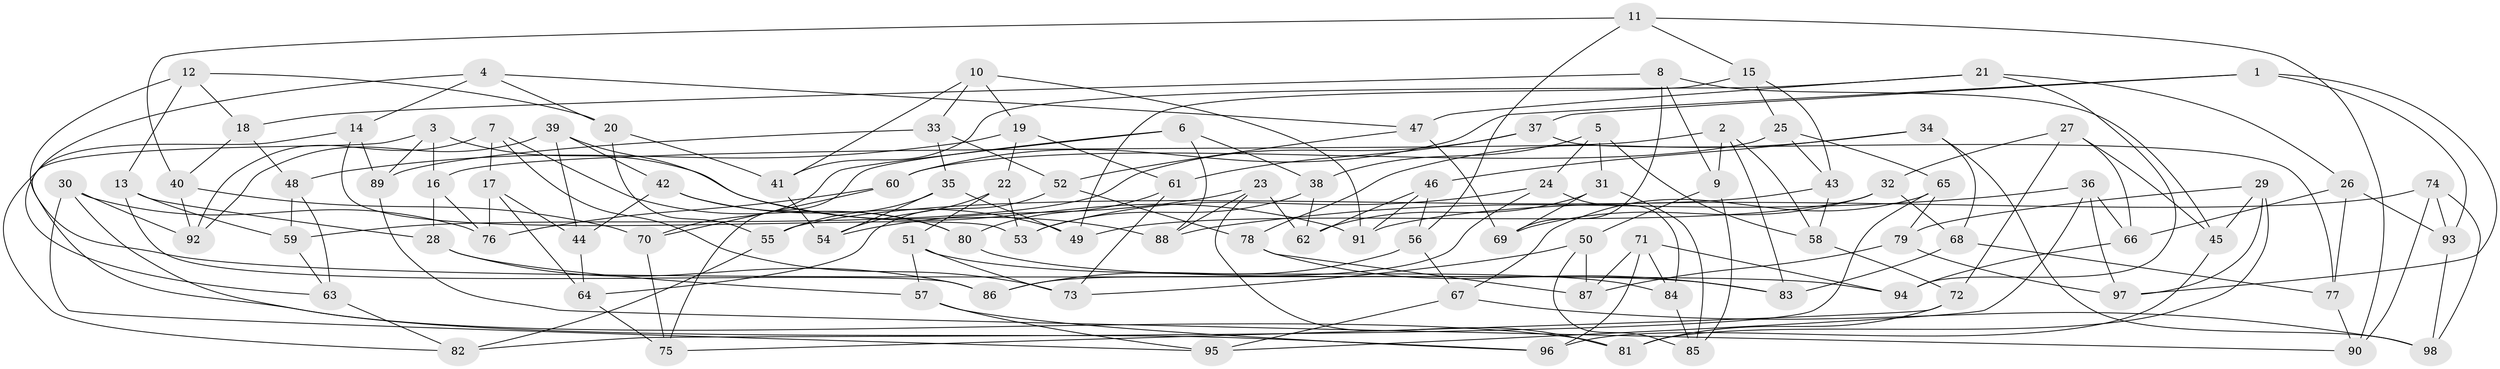 // coarse degree distribution, {9: 0.0967741935483871, 8: 0.1935483870967742, 5: 0.16129032258064516, 6: 0.1935483870967742, 7: 0.12903225806451613, 4: 0.16129032258064516, 10: 0.06451612903225806}
// Generated by graph-tools (version 1.1) at 2025/53/03/04/25 22:53:42]
// undirected, 98 vertices, 196 edges
graph export_dot {
  node [color=gray90,style=filled];
  1;
  2;
  3;
  4;
  5;
  6;
  7;
  8;
  9;
  10;
  11;
  12;
  13;
  14;
  15;
  16;
  17;
  18;
  19;
  20;
  21;
  22;
  23;
  24;
  25;
  26;
  27;
  28;
  29;
  30;
  31;
  32;
  33;
  34;
  35;
  36;
  37;
  38;
  39;
  40;
  41;
  42;
  43;
  44;
  45;
  46;
  47;
  48;
  49;
  50;
  51;
  52;
  53;
  54;
  55;
  56;
  57;
  58;
  59;
  60;
  61;
  62;
  63;
  64;
  65;
  66;
  67;
  68;
  69;
  70;
  71;
  72;
  73;
  74;
  75;
  76;
  77;
  78;
  79;
  80;
  81;
  82;
  83;
  84;
  85;
  86;
  87;
  88;
  89;
  90;
  91;
  92;
  93;
  94;
  95;
  96;
  97;
  98;
  1 -- 60;
  1 -- 37;
  1 -- 93;
  1 -- 97;
  2 -- 83;
  2 -- 9;
  2 -- 16;
  2 -- 58;
  3 -- 16;
  3 -- 91;
  3 -- 89;
  3 -- 82;
  4 -- 20;
  4 -- 63;
  4 -- 47;
  4 -- 14;
  5 -- 58;
  5 -- 31;
  5 -- 38;
  5 -- 24;
  6 -- 88;
  6 -- 75;
  6 -- 70;
  6 -- 38;
  7 -- 92;
  7 -- 17;
  7 -- 80;
  7 -- 73;
  8 -- 69;
  8 -- 9;
  8 -- 45;
  8 -- 18;
  9 -- 85;
  9 -- 50;
  10 -- 91;
  10 -- 33;
  10 -- 41;
  10 -- 19;
  11 -- 40;
  11 -- 56;
  11 -- 15;
  11 -- 90;
  12 -- 13;
  12 -- 94;
  12 -- 18;
  12 -- 20;
  13 -- 28;
  13 -- 59;
  13 -- 86;
  14 -- 53;
  14 -- 89;
  14 -- 81;
  15 -- 25;
  15 -- 43;
  15 -- 49;
  16 -- 76;
  16 -- 28;
  17 -- 64;
  17 -- 44;
  17 -- 76;
  18 -- 40;
  18 -- 48;
  19 -- 22;
  19 -- 48;
  19 -- 61;
  20 -- 55;
  20 -- 41;
  21 -- 26;
  21 -- 41;
  21 -- 47;
  21 -- 94;
  22 -- 51;
  22 -- 54;
  22 -- 53;
  23 -- 81;
  23 -- 54;
  23 -- 62;
  23 -- 88;
  24 -- 84;
  24 -- 53;
  24 -- 86;
  25 -- 65;
  25 -- 60;
  25 -- 43;
  26 -- 66;
  26 -- 93;
  26 -- 77;
  27 -- 32;
  27 -- 66;
  27 -- 72;
  27 -- 45;
  28 -- 86;
  28 -- 57;
  29 -- 45;
  29 -- 81;
  29 -- 97;
  29 -- 79;
  30 -- 92;
  30 -- 95;
  30 -- 76;
  30 -- 96;
  31 -- 69;
  31 -- 62;
  31 -- 85;
  32 -- 49;
  32 -- 68;
  32 -- 69;
  33 -- 89;
  33 -- 52;
  33 -- 35;
  34 -- 46;
  34 -- 68;
  34 -- 98;
  34 -- 78;
  35 -- 49;
  35 -- 55;
  35 -- 54;
  36 -- 66;
  36 -- 97;
  36 -- 95;
  36 -- 88;
  37 -- 61;
  37 -- 59;
  37 -- 77;
  38 -- 53;
  38 -- 62;
  39 -- 88;
  39 -- 42;
  39 -- 92;
  39 -- 44;
  40 -- 70;
  40 -- 92;
  41 -- 54;
  42 -- 80;
  42 -- 44;
  42 -- 49;
  43 -- 58;
  43 -- 55;
  44 -- 64;
  45 -- 96;
  46 -- 56;
  46 -- 62;
  46 -- 91;
  47 -- 69;
  47 -- 52;
  48 -- 63;
  48 -- 59;
  50 -- 73;
  50 -- 87;
  50 -- 85;
  51 -- 73;
  51 -- 57;
  51 -- 84;
  52 -- 78;
  52 -- 64;
  55 -- 82;
  56 -- 86;
  56 -- 67;
  57 -- 95;
  57 -- 96;
  58 -- 72;
  59 -- 63;
  60 -- 70;
  60 -- 76;
  61 -- 73;
  61 -- 80;
  63 -- 82;
  64 -- 75;
  65 -- 67;
  65 -- 79;
  65 -- 82;
  66 -- 94;
  67 -- 95;
  67 -- 98;
  68 -- 83;
  68 -- 77;
  70 -- 75;
  71 -- 94;
  71 -- 84;
  71 -- 87;
  71 -- 96;
  72 -- 81;
  72 -- 75;
  74 -- 91;
  74 -- 93;
  74 -- 90;
  74 -- 98;
  77 -- 90;
  78 -- 87;
  78 -- 83;
  79 -- 87;
  79 -- 97;
  80 -- 83;
  84 -- 85;
  89 -- 90;
  93 -- 98;
}
